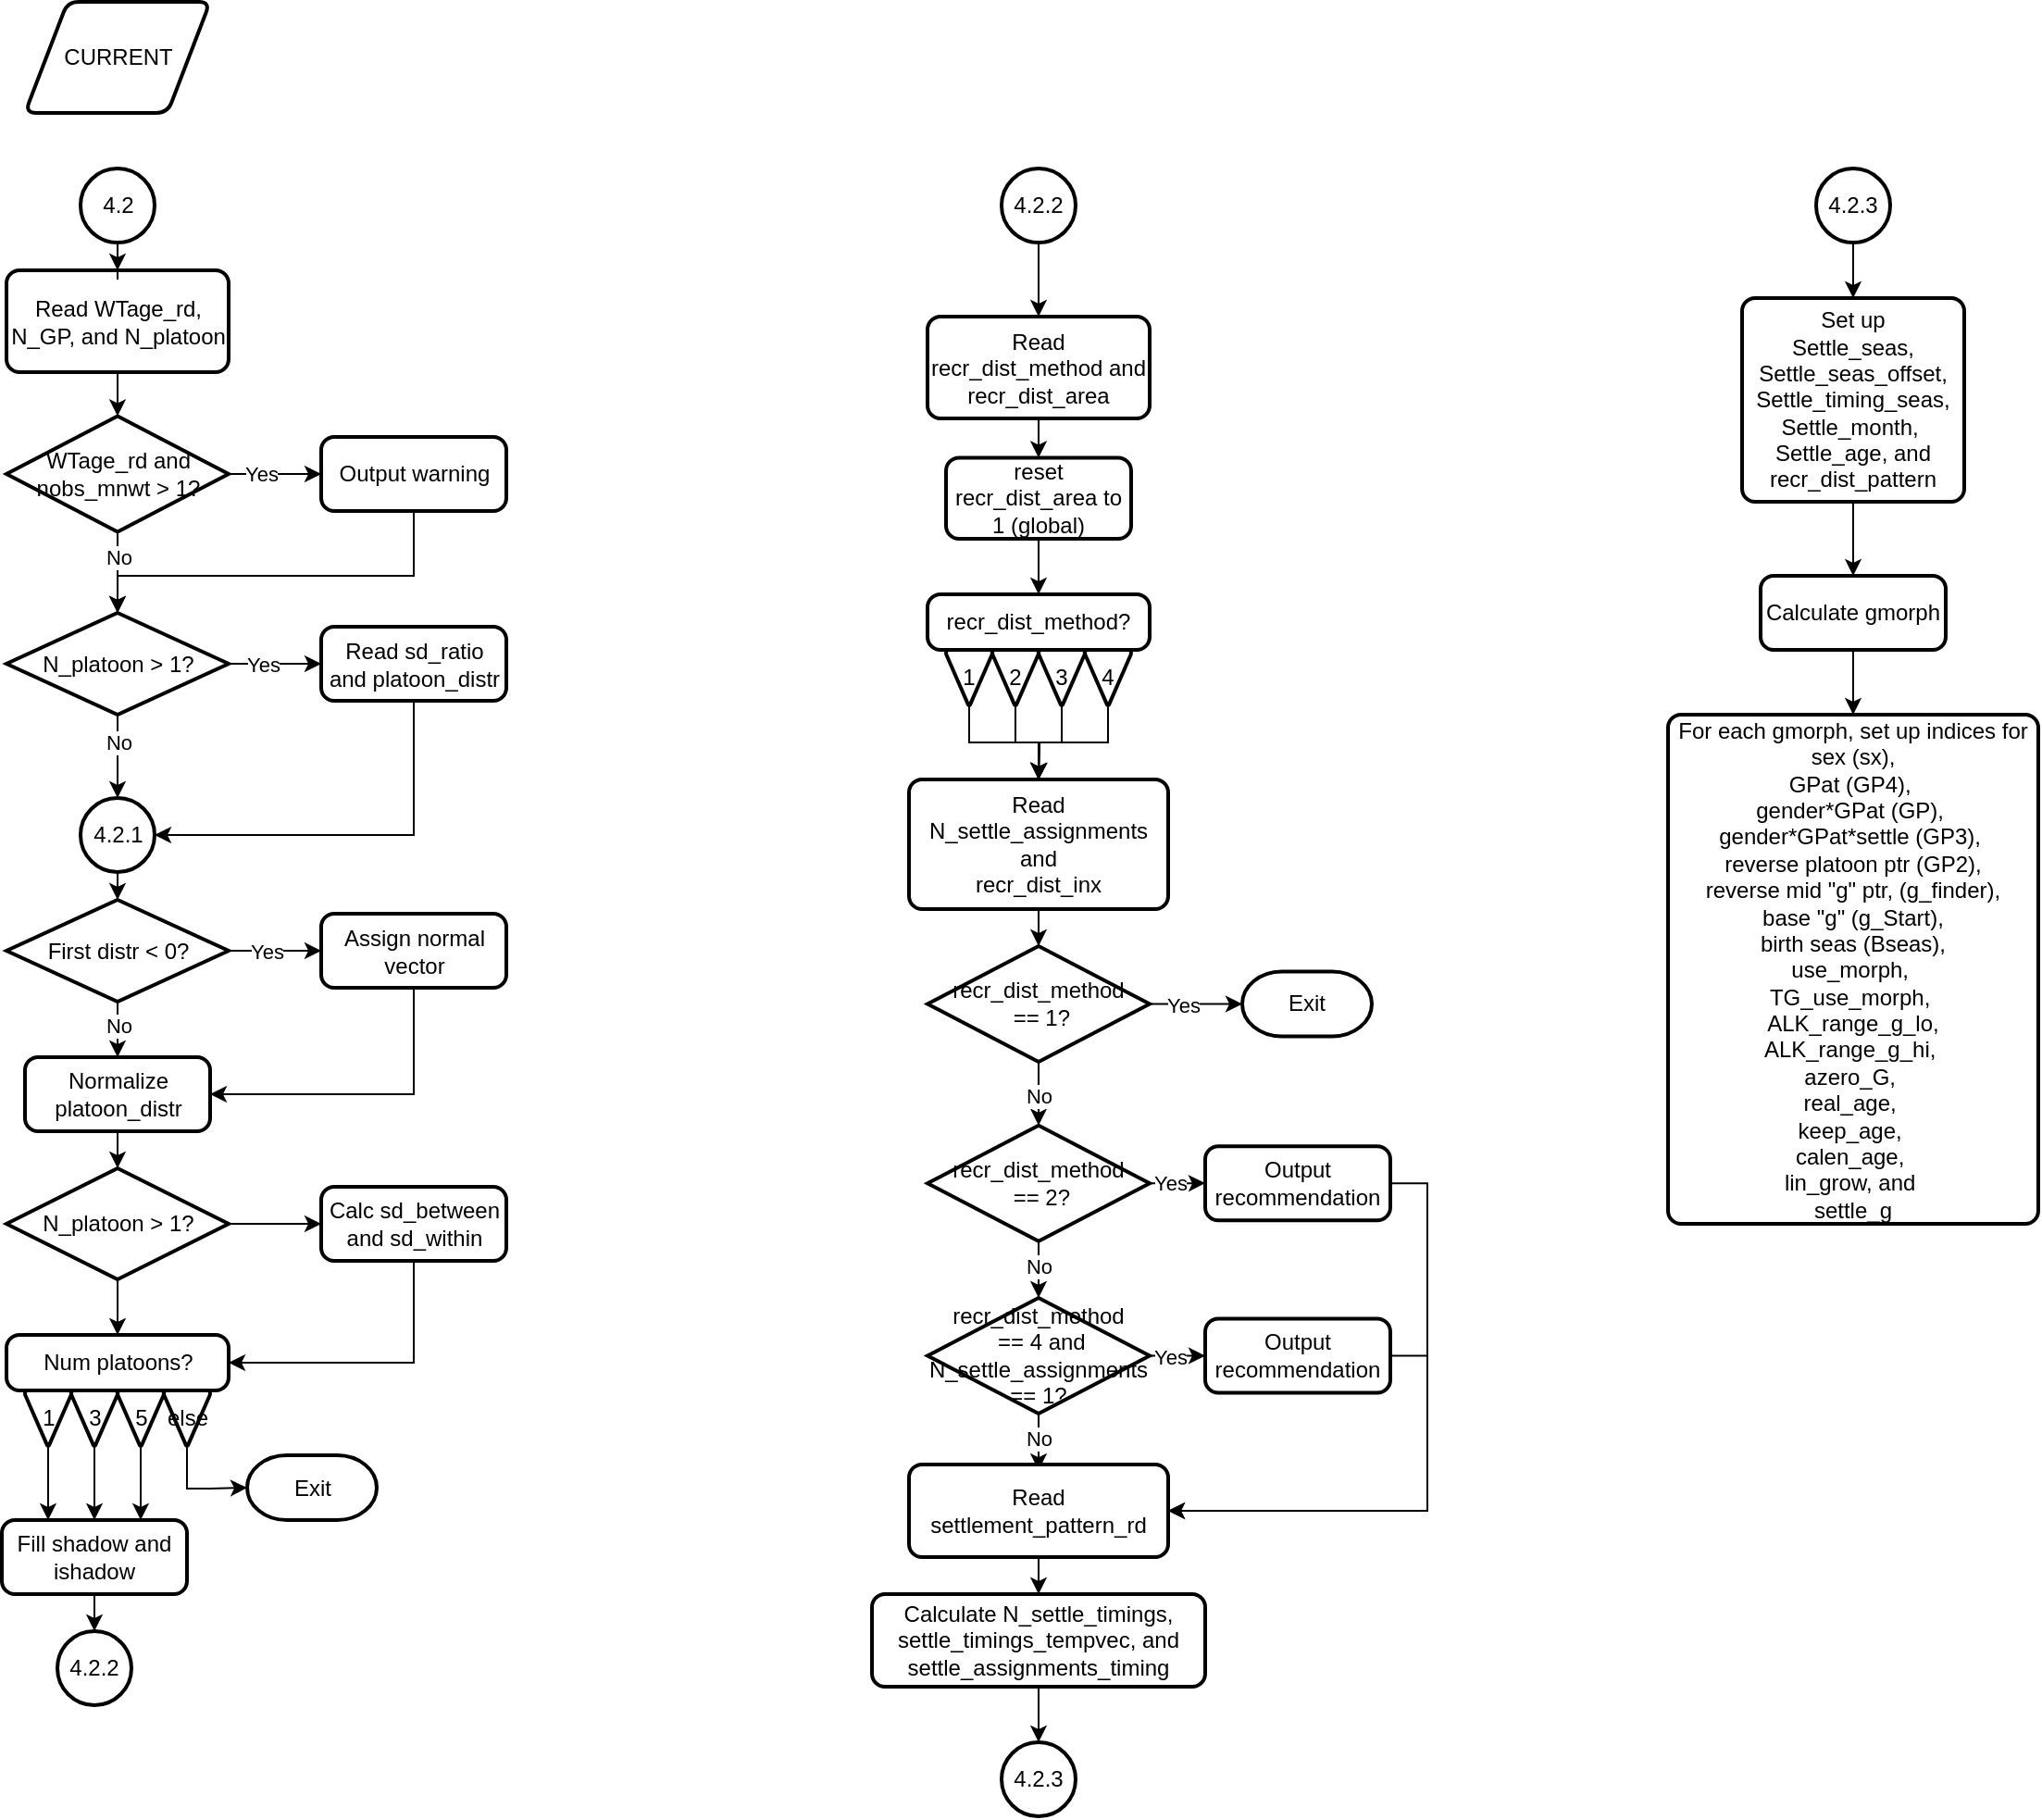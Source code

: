 <mxfile version="13.9.9" type="device"><diagram id="pMQ_ktxbFYmPSP1dJz-g" name="Page-1"><mxGraphModel dx="-333" dy="308" grid="1" gridSize="10" guides="1" tooltips="1" connect="1" arrows="1" fold="1" page="1" pageScale="1" pageWidth="850" pageHeight="1100" math="0" shadow="0"><root><mxCell id="0"/><mxCell id="1" parent="0"/><mxCell id="Vbi4pslGeBAqd3L0RzVf-1" style="edgeStyle=orthogonalEdgeStyle;rounded=0;orthogonalLoop=1;jettySize=auto;html=1;entryX=0.5;entryY=0;entryDx=0;entryDy=0;entryPerimeter=0;" parent="1" source="Vbi4pslGeBAqd3L0RzVf-2" target="Vbi4pslGeBAqd3L0RzVf-7" edge="1"><mxGeometry relative="1" as="geometry"/></mxCell><mxCell id="Vbi4pslGeBAqd3L0RzVf-2" value="Read WTage_rd, N_GP, and N_platoon" style="rounded=1;whiteSpace=wrap;html=1;absoluteArcSize=1;arcSize=14;strokeWidth=2;" parent="1" vertex="1"><mxGeometry x="922.5" y="215" width="120" height="55" as="geometry"/></mxCell><mxCell id="Vbi4pslGeBAqd3L0RzVf-3" style="edgeStyle=orthogonalEdgeStyle;rounded=0;orthogonalLoop=1;jettySize=auto;html=1;entryX=0;entryY=0.5;entryDx=0;entryDy=0;" parent="1" source="Vbi4pslGeBAqd3L0RzVf-7" target="Vbi4pslGeBAqd3L0RzVf-9" edge="1"><mxGeometry relative="1" as="geometry"/></mxCell><mxCell id="Vbi4pslGeBAqd3L0RzVf-4" value="Yes" style="edgeLabel;html=1;align=center;verticalAlign=middle;resizable=0;points=[];" parent="Vbi4pslGeBAqd3L0RzVf-3" vertex="1" connectable="0"><mxGeometry x="-0.297" relative="1" as="geometry"><mxPoint as="offset"/></mxGeometry></mxCell><mxCell id="Vbi4pslGeBAqd3L0RzVf-5" style="edgeStyle=orthogonalEdgeStyle;rounded=0;orthogonalLoop=1;jettySize=auto;html=1;" parent="1" source="Vbi4pslGeBAqd3L0RzVf-7" target="Vbi4pslGeBAqd3L0RzVf-14" edge="1"><mxGeometry relative="1" as="geometry"/></mxCell><mxCell id="Vbi4pslGeBAqd3L0RzVf-6" value="No" style="edgeLabel;html=1;align=center;verticalAlign=middle;resizable=0;points=[];" parent="Vbi4pslGeBAqd3L0RzVf-5" vertex="1" connectable="0"><mxGeometry x="0.158" y="-6" relative="1" as="geometry"><mxPoint x="6" y="-11.58" as="offset"/></mxGeometry></mxCell><mxCell id="Vbi4pslGeBAqd3L0RzVf-7" value="&lt;span&gt;WTage_rd and nobs_mnwt &amp;gt; 1?&lt;/span&gt;" style="strokeWidth=2;html=1;shape=mxgraph.flowchart.decision;whiteSpace=wrap;" parent="1" vertex="1"><mxGeometry x="922.5" y="293.75" width="120" height="62.5" as="geometry"/></mxCell><mxCell id="Vbi4pslGeBAqd3L0RzVf-8" style="edgeStyle=orthogonalEdgeStyle;rounded=0;orthogonalLoop=1;jettySize=auto;html=1;" parent="1" source="Vbi4pslGeBAqd3L0RzVf-9" target="Vbi4pslGeBAqd3L0RzVf-14" edge="1"><mxGeometry relative="1" as="geometry"><Array as="points"><mxPoint x="1142.5" y="380"/><mxPoint x="982.5" y="380"/></Array></mxGeometry></mxCell><mxCell id="Vbi4pslGeBAqd3L0RzVf-9" value="Output warning" style="rounded=1;whiteSpace=wrap;html=1;absoluteArcSize=1;arcSize=14;strokeWidth=2;" parent="1" vertex="1"><mxGeometry x="1092.5" y="305" width="100" height="40" as="geometry"/></mxCell><mxCell id="Vbi4pslGeBAqd3L0RzVf-10" style="edgeStyle=orthogonalEdgeStyle;rounded=0;orthogonalLoop=1;jettySize=auto;html=1;entryX=0;entryY=0.5;entryDx=0;entryDy=0;" parent="1" source="Vbi4pslGeBAqd3L0RzVf-14" target="Vbi4pslGeBAqd3L0RzVf-16" edge="1"><mxGeometry relative="1" as="geometry"><Array as="points"><mxPoint x="1072.5" y="428"/><mxPoint x="1072.5" y="428"/></Array></mxGeometry></mxCell><mxCell id="Vbi4pslGeBAqd3L0RzVf-11" value="Yes" style="edgeLabel;html=1;align=center;verticalAlign=middle;resizable=0;points=[];" parent="Vbi4pslGeBAqd3L0RzVf-10" vertex="1" connectable="0"><mxGeometry x="-0.2" y="-2" relative="1" as="geometry"><mxPoint x="-2" y="-2" as="offset"/></mxGeometry></mxCell><mxCell id="Vbi4pslGeBAqd3L0RzVf-12" style="edgeStyle=orthogonalEdgeStyle;rounded=0;orthogonalLoop=1;jettySize=auto;html=1;entryX=0.5;entryY=0;entryDx=0;entryDy=0;entryPerimeter=0;" parent="1" source="Vbi4pslGeBAqd3L0RzVf-14" target="Vbi4pslGeBAqd3L0RzVf-18" edge="1"><mxGeometry relative="1" as="geometry"/></mxCell><mxCell id="Vbi4pslGeBAqd3L0RzVf-13" value="No" style="edgeLabel;html=1;align=center;verticalAlign=middle;resizable=0;points=[];" parent="Vbi4pslGeBAqd3L0RzVf-12" vertex="1" connectable="0"><mxGeometry x="0.2" y="-3" relative="1" as="geometry"><mxPoint x="3" y="-12" as="offset"/></mxGeometry></mxCell><mxCell id="Vbi4pslGeBAqd3L0RzVf-14" value="&lt;span&gt;N_platoon &amp;gt; 1?&lt;/span&gt;" style="strokeWidth=2;html=1;shape=mxgraph.flowchart.decision;whiteSpace=wrap;" parent="1" vertex="1"><mxGeometry x="922.5" y="400" width="120" height="55" as="geometry"/></mxCell><mxCell id="Vbi4pslGeBAqd3L0RzVf-15" style="edgeStyle=orthogonalEdgeStyle;rounded=0;orthogonalLoop=1;jettySize=auto;html=1;entryX=1;entryY=0.5;entryDx=0;entryDy=0;entryPerimeter=0;" parent="1" source="Vbi4pslGeBAqd3L0RzVf-16" target="Vbi4pslGeBAqd3L0RzVf-18" edge="1"><mxGeometry relative="1" as="geometry"><Array as="points"><mxPoint x="1142.5" y="520"/></Array></mxGeometry></mxCell><mxCell id="Vbi4pslGeBAqd3L0RzVf-16" value="Read sd_ratio and platoon_distr" style="rounded=1;whiteSpace=wrap;html=1;absoluteArcSize=1;arcSize=14;strokeWidth=2;" parent="1" vertex="1"><mxGeometry x="1092.5" y="407.5" width="100" height="40" as="geometry"/></mxCell><mxCell id="Vbi4pslGeBAqd3L0RzVf-17" style="edgeStyle=orthogonalEdgeStyle;rounded=0;orthogonalLoop=1;jettySize=auto;html=1;entryX=0.5;entryY=0;entryDx=0;entryDy=0;entryPerimeter=0;" parent="1" source="Vbi4pslGeBAqd3L0RzVf-18" target="Vbi4pslGeBAqd3L0RzVf-25" edge="1"><mxGeometry relative="1" as="geometry"/></mxCell><mxCell id="Vbi4pslGeBAqd3L0RzVf-18" value="4.2.1" style="strokeWidth=2;html=1;shape=mxgraph.flowchart.start_2;whiteSpace=wrap;" parent="1" vertex="1"><mxGeometry x="962.5" y="500" width="40" height="40" as="geometry"/></mxCell><mxCell id="Vbi4pslGeBAqd3L0RzVf-19" style="edgeStyle=orthogonalEdgeStyle;rounded=0;orthogonalLoop=1;jettySize=auto;html=1;" parent="1" source="Vbi4pslGeBAqd3L0RzVf-20" target="Vbi4pslGeBAqd3L0RzVf-2" edge="1"><mxGeometry relative="1" as="geometry"/></mxCell><mxCell id="Vbi4pslGeBAqd3L0RzVf-20" value="4.2" style="strokeWidth=2;html=1;shape=mxgraph.flowchart.start_2;whiteSpace=wrap;" parent="1" vertex="1"><mxGeometry x="962.5" y="160" width="40" height="40" as="geometry"/></mxCell><mxCell id="Vbi4pslGeBAqd3L0RzVf-21" style="edgeStyle=orthogonalEdgeStyle;rounded=0;orthogonalLoop=1;jettySize=auto;html=1;entryX=0;entryY=0.5;entryDx=0;entryDy=0;" parent="1" source="Vbi4pslGeBAqd3L0RzVf-25" target="Vbi4pslGeBAqd3L0RzVf-27" edge="1"><mxGeometry relative="1" as="geometry"/></mxCell><mxCell id="Vbi4pslGeBAqd3L0RzVf-22" value="Yes" style="edgeLabel;html=1;align=center;verticalAlign=middle;resizable=0;points=[];" parent="Vbi4pslGeBAqd3L0RzVf-21" vertex="1" connectable="0"><mxGeometry x="0.2" y="3" relative="1" as="geometry"><mxPoint x="-10" y="3" as="offset"/></mxGeometry></mxCell><mxCell id="Vbi4pslGeBAqd3L0RzVf-23" style="edgeStyle=orthogonalEdgeStyle;rounded=0;orthogonalLoop=1;jettySize=auto;html=1;entryX=0.5;entryY=0;entryDx=0;entryDy=0;" parent="1" source="Vbi4pslGeBAqd3L0RzVf-25" target="Vbi4pslGeBAqd3L0RzVf-29" edge="1"><mxGeometry relative="1" as="geometry"/></mxCell><mxCell id="Vbi4pslGeBAqd3L0RzVf-24" value="No" style="edgeLabel;html=1;align=center;verticalAlign=middle;resizable=0;points=[];" parent="Vbi4pslGeBAqd3L0RzVf-23" vertex="1" connectable="0"><mxGeometry x="0.477" relative="1" as="geometry"><mxPoint y="-4.64" as="offset"/></mxGeometry></mxCell><mxCell id="Vbi4pslGeBAqd3L0RzVf-25" value="&lt;span&gt;First distr &amp;lt; 0?&lt;/span&gt;" style="strokeWidth=2;html=1;shape=mxgraph.flowchart.decision;whiteSpace=wrap;" parent="1" vertex="1"><mxGeometry x="922.5" y="555" width="120" height="55" as="geometry"/></mxCell><mxCell id="Vbi4pslGeBAqd3L0RzVf-26" style="edgeStyle=orthogonalEdgeStyle;rounded=0;orthogonalLoop=1;jettySize=auto;html=1;" parent="1" source="Vbi4pslGeBAqd3L0RzVf-27" target="Vbi4pslGeBAqd3L0RzVf-29" edge="1"><mxGeometry relative="1" as="geometry"><Array as="points"><mxPoint x="1142.5" y="660"/></Array></mxGeometry></mxCell><mxCell id="Vbi4pslGeBAqd3L0RzVf-27" value="Assign normal vector" style="rounded=1;whiteSpace=wrap;html=1;absoluteArcSize=1;arcSize=14;strokeWidth=2;" parent="1" vertex="1"><mxGeometry x="1092.5" y="562.5" width="100" height="40" as="geometry"/></mxCell><mxCell id="Vbi4pslGeBAqd3L0RzVf-28" style="edgeStyle=orthogonalEdgeStyle;rounded=0;orthogonalLoop=1;jettySize=auto;html=1;entryX=0.5;entryY=0;entryDx=0;entryDy=0;entryPerimeter=0;" parent="1" source="Vbi4pslGeBAqd3L0RzVf-29" target="Vbi4pslGeBAqd3L0RzVf-32" edge="1"><mxGeometry relative="1" as="geometry"/></mxCell><mxCell id="Vbi4pslGeBAqd3L0RzVf-29" value="Normalize platoon_distr" style="rounded=1;whiteSpace=wrap;html=1;absoluteArcSize=1;arcSize=14;strokeWidth=2;" parent="1" vertex="1"><mxGeometry x="932.5" y="640" width="100" height="40" as="geometry"/></mxCell><mxCell id="Vbi4pslGeBAqd3L0RzVf-30" style="edgeStyle=orthogonalEdgeStyle;rounded=0;orthogonalLoop=1;jettySize=auto;html=1;entryX=0.5;entryY=0;entryDx=0;entryDy=0;" parent="1" source="Vbi4pslGeBAqd3L0RzVf-32" target="Vbi4pslGeBAqd3L0RzVf-40" edge="1"><mxGeometry relative="1" as="geometry"/></mxCell><mxCell id="Vbi4pslGeBAqd3L0RzVf-31" style="edgeStyle=orthogonalEdgeStyle;rounded=0;orthogonalLoop=1;jettySize=auto;html=1;entryX=0;entryY=0.5;entryDx=0;entryDy=0;" parent="1" source="Vbi4pslGeBAqd3L0RzVf-32" target="Vbi4pslGeBAqd3L0RzVf-45" edge="1"><mxGeometry relative="1" as="geometry"/></mxCell><mxCell id="Vbi4pslGeBAqd3L0RzVf-32" value="&lt;span&gt;N_platoon &amp;gt; 1?&lt;/span&gt;" style="strokeWidth=2;html=1;shape=mxgraph.flowchart.decision;whiteSpace=wrap;" parent="1" vertex="1"><mxGeometry x="922.5" y="700" width="120" height="60" as="geometry"/></mxCell><mxCell id="Vbi4pslGeBAqd3L0RzVf-33" value="Exit" style="strokeWidth=2;html=1;shape=mxgraph.flowchart.terminator;whiteSpace=wrap;" parent="1" vertex="1"><mxGeometry x="1052.5" y="855" width="70" height="35" as="geometry"/></mxCell><mxCell id="Vbi4pslGeBAqd3L0RzVf-34" value="" style="group" parent="1" vertex="1" connectable="0"><mxGeometry x="932.5" y="790" width="110" height="90" as="geometry"/></mxCell><mxCell id="Vbi4pslGeBAqd3L0RzVf-35" value="" style="group" parent="Vbi4pslGeBAqd3L0RzVf-34" vertex="1" connectable="0"><mxGeometry x="-10" width="120" height="80" as="geometry"/></mxCell><mxCell id="Vbi4pslGeBAqd3L0RzVf-36" value="1" style="strokeWidth=2;html=1;shape=mxgraph.flowchart.merge_or_storage;whiteSpace=wrap;" parent="Vbi4pslGeBAqd3L0RzVf-35" vertex="1"><mxGeometry x="10" y="30" width="25" height="30" as="geometry"/></mxCell><mxCell id="Vbi4pslGeBAqd3L0RzVf-37" value="3" style="strokeWidth=2;html=1;shape=mxgraph.flowchart.merge_or_storage;whiteSpace=wrap;" parent="Vbi4pslGeBAqd3L0RzVf-35" vertex="1"><mxGeometry x="35" y="30" width="25" height="30" as="geometry"/></mxCell><mxCell id="Vbi4pslGeBAqd3L0RzVf-38" value="5" style="strokeWidth=2;html=1;shape=mxgraph.flowchart.merge_or_storage;whiteSpace=wrap;" parent="Vbi4pslGeBAqd3L0RzVf-35" vertex="1"><mxGeometry x="60" y="30" width="25" height="30" as="geometry"/></mxCell><mxCell id="Vbi4pslGeBAqd3L0RzVf-39" value="else" style="strokeWidth=2;html=1;shape=mxgraph.flowchart.merge_or_storage;whiteSpace=wrap;" parent="Vbi4pslGeBAqd3L0RzVf-35" vertex="1"><mxGeometry x="85" y="30" width="25" height="30" as="geometry"/></mxCell><mxCell id="Vbi4pslGeBAqd3L0RzVf-40" value="Num platoons?" style="rounded=1;whiteSpace=wrap;html=1;absoluteArcSize=1;arcSize=14;strokeWidth=2;" parent="Vbi4pslGeBAqd3L0RzVf-35" vertex="1"><mxGeometry width="120" height="30" as="geometry"/></mxCell><mxCell id="Vbi4pslGeBAqd3L0RzVf-41" style="edgeStyle=orthogonalEdgeStyle;rounded=0;orthogonalLoop=1;jettySize=auto;html=1;entryX=0.5;entryY=0;entryDx=0;entryDy=0;entryPerimeter=0;" parent="1" source="Vbi4pslGeBAqd3L0RzVf-42" target="Vbi4pslGeBAqd3L0RzVf-43" edge="1"><mxGeometry relative="1" as="geometry"/></mxCell><mxCell id="Vbi4pslGeBAqd3L0RzVf-42" value="Fill shadow and ishadow" style="rounded=1;whiteSpace=wrap;html=1;absoluteArcSize=1;arcSize=14;strokeWidth=2;" parent="1" vertex="1"><mxGeometry x="920" y="890" width="100" height="40" as="geometry"/></mxCell><mxCell id="Vbi4pslGeBAqd3L0RzVf-43" value="4.2.2" style="strokeWidth=2;html=1;shape=mxgraph.flowchart.start_2;whiteSpace=wrap;" parent="1" vertex="1"><mxGeometry x="950" y="950" width="40" height="40" as="geometry"/></mxCell><mxCell id="Vbi4pslGeBAqd3L0RzVf-44" style="edgeStyle=orthogonalEdgeStyle;rounded=0;orthogonalLoop=1;jettySize=auto;html=1;entryX=1;entryY=0.5;entryDx=0;entryDy=0;" parent="1" source="Vbi4pslGeBAqd3L0RzVf-45" target="Vbi4pslGeBAqd3L0RzVf-40" edge="1"><mxGeometry relative="1" as="geometry"><Array as="points"><mxPoint x="1142.5" y="805"/></Array></mxGeometry></mxCell><mxCell id="Vbi4pslGeBAqd3L0RzVf-45" value="Calc sd_between and sd_within" style="rounded=1;whiteSpace=wrap;html=1;absoluteArcSize=1;arcSize=14;strokeWidth=2;" parent="1" vertex="1"><mxGeometry x="1092.5" y="710" width="100" height="40" as="geometry"/></mxCell><mxCell id="Vbi4pslGeBAqd3L0RzVf-46" style="edgeStyle=orthogonalEdgeStyle;rounded=0;orthogonalLoop=1;jettySize=auto;html=1;entryX=0.25;entryY=0;entryDx=0;entryDy=0;" parent="1" source="Vbi4pslGeBAqd3L0RzVf-36" target="Vbi4pslGeBAqd3L0RzVf-42" edge="1"><mxGeometry relative="1" as="geometry"/></mxCell><mxCell id="Vbi4pslGeBAqd3L0RzVf-47" style="edgeStyle=orthogonalEdgeStyle;rounded=0;orthogonalLoop=1;jettySize=auto;html=1;" parent="1" source="Vbi4pslGeBAqd3L0RzVf-37" target="Vbi4pslGeBAqd3L0RzVf-42" edge="1"><mxGeometry relative="1" as="geometry"/></mxCell><mxCell id="Vbi4pslGeBAqd3L0RzVf-48" style="edgeStyle=orthogonalEdgeStyle;rounded=0;orthogonalLoop=1;jettySize=auto;html=1;entryX=0.75;entryY=0;entryDx=0;entryDy=0;" parent="1" source="Vbi4pslGeBAqd3L0RzVf-38" target="Vbi4pslGeBAqd3L0RzVf-42" edge="1"><mxGeometry relative="1" as="geometry"/></mxCell><mxCell id="Vbi4pslGeBAqd3L0RzVf-49" style="edgeStyle=orthogonalEdgeStyle;rounded=0;orthogonalLoop=1;jettySize=auto;html=1;entryX=0;entryY=0.5;entryDx=0;entryDy=0;entryPerimeter=0;" parent="1" source="Vbi4pslGeBAqd3L0RzVf-39" target="Vbi4pslGeBAqd3L0RzVf-33" edge="1"><mxGeometry relative="1" as="geometry"><Array as="points"><mxPoint x="1020.5" y="873"/><mxPoint x="1032.5" y="873"/></Array></mxGeometry></mxCell><mxCell id="Vbi4pslGeBAqd3L0RzVf-90" value="CURRENT" style="shape=parallelogram;html=1;strokeWidth=2;perimeter=parallelogramPerimeter;whiteSpace=wrap;rounded=1;arcSize=12;size=0.23;" parent="1" vertex="1"><mxGeometry x="932.5" y="70" width="100" height="60" as="geometry"/></mxCell><mxCell id="StFH6bYjB57cEFj2PVid-21" style="edgeStyle=orthogonalEdgeStyle;rounded=0;orthogonalLoop=1;jettySize=auto;html=1;entryX=0.5;entryY=0;entryDx=0;entryDy=0;" edge="1" parent="1" source="Vbi4pslGeBAqd3L0RzVf-95" target="StFH6bYjB57cEFj2PVid-1"><mxGeometry relative="1" as="geometry"/></mxCell><mxCell id="Vbi4pslGeBAqd3L0RzVf-95" value="4.2.2" style="strokeWidth=2;html=1;shape=mxgraph.flowchart.start_2;whiteSpace=wrap;" parent="1" vertex="1"><mxGeometry x="1460" y="160" width="40" height="40" as="geometry"/></mxCell><mxCell id="StFH6bYjB57cEFj2PVid-22" style="edgeStyle=orthogonalEdgeStyle;rounded=0;orthogonalLoop=1;jettySize=auto;html=1;" edge="1" parent="1" source="StFH6bYjB57cEFj2PVid-1" target="StFH6bYjB57cEFj2PVid-2"><mxGeometry relative="1" as="geometry"/></mxCell><mxCell id="StFH6bYjB57cEFj2PVid-1" value="Read recr_dist_method and recr_dist_area" style="rounded=1;whiteSpace=wrap;html=1;absoluteArcSize=1;arcSize=14;strokeWidth=2;" vertex="1" parent="1"><mxGeometry x="1420" y="240" width="120" height="55" as="geometry"/></mxCell><mxCell id="StFH6bYjB57cEFj2PVid-23" style="edgeStyle=orthogonalEdgeStyle;rounded=0;orthogonalLoop=1;jettySize=auto;html=1;" edge="1" parent="1" source="StFH6bYjB57cEFj2PVid-2" target="StFH6bYjB57cEFj2PVid-10"><mxGeometry relative="1" as="geometry"/></mxCell><mxCell id="StFH6bYjB57cEFj2PVid-2" value="reset recr_dist_area to 1 (global)" style="rounded=1;whiteSpace=wrap;html=1;absoluteArcSize=1;arcSize=14;strokeWidth=2;" vertex="1" parent="1"><mxGeometry x="1430" y="316.25" width="100" height="43.75" as="geometry"/></mxCell><mxCell id="StFH6bYjB57cEFj2PVid-4" value="" style="group" vertex="1" connectable="0" parent="1"><mxGeometry x="1432.5" y="390" width="110" height="90" as="geometry"/></mxCell><mxCell id="StFH6bYjB57cEFj2PVid-5" value="" style="group" vertex="1" connectable="0" parent="StFH6bYjB57cEFj2PVid-4"><mxGeometry x="-12.5" width="120" height="80" as="geometry"/></mxCell><mxCell id="StFH6bYjB57cEFj2PVid-6" value="1" style="strokeWidth=2;html=1;shape=mxgraph.flowchart.merge_or_storage;whiteSpace=wrap;" vertex="1" parent="StFH6bYjB57cEFj2PVid-5"><mxGeometry x="10" y="30" width="25" height="30" as="geometry"/></mxCell><mxCell id="StFH6bYjB57cEFj2PVid-7" value="2" style="strokeWidth=2;html=1;shape=mxgraph.flowchart.merge_or_storage;whiteSpace=wrap;" vertex="1" parent="StFH6bYjB57cEFj2PVid-5"><mxGeometry x="35" y="30" width="25" height="30" as="geometry"/></mxCell><mxCell id="StFH6bYjB57cEFj2PVid-8" value="3" style="strokeWidth=2;html=1;shape=mxgraph.flowchart.merge_or_storage;whiteSpace=wrap;" vertex="1" parent="StFH6bYjB57cEFj2PVid-5"><mxGeometry x="60" y="30" width="25" height="30" as="geometry"/></mxCell><mxCell id="StFH6bYjB57cEFj2PVid-9" value="4" style="strokeWidth=2;html=1;shape=mxgraph.flowchart.merge_or_storage;whiteSpace=wrap;" vertex="1" parent="StFH6bYjB57cEFj2PVid-5"><mxGeometry x="85" y="30" width="25" height="30" as="geometry"/></mxCell><mxCell id="StFH6bYjB57cEFj2PVid-10" value="recr_dist_method?" style="rounded=1;whiteSpace=wrap;html=1;absoluteArcSize=1;arcSize=14;strokeWidth=2;" vertex="1" parent="StFH6bYjB57cEFj2PVid-5"><mxGeometry width="120" height="30" as="geometry"/></mxCell><mxCell id="StFH6bYjB57cEFj2PVid-32" style="edgeStyle=orthogonalEdgeStyle;rounded=0;orthogonalLoop=1;jettySize=auto;html=1;" edge="1" parent="1" source="StFH6bYjB57cEFj2PVid-11" target="StFH6bYjB57cEFj2PVid-28"><mxGeometry relative="1" as="geometry"/></mxCell><mxCell id="StFH6bYjB57cEFj2PVid-11" value="Read N_settle_assignments and&lt;br&gt;recr_dist_inx" style="rounded=1;whiteSpace=wrap;html=1;absoluteArcSize=1;arcSize=14;strokeWidth=2;" vertex="1" parent="1"><mxGeometry x="1410" y="490" width="140" height="70" as="geometry"/></mxCell><mxCell id="StFH6bYjB57cEFj2PVid-17" style="edgeStyle=orthogonalEdgeStyle;rounded=0;orthogonalLoop=1;jettySize=auto;html=1;entryX=0.5;entryY=0;entryDx=0;entryDy=0;" edge="1" parent="1" source="StFH6bYjB57cEFj2PVid-6" target="StFH6bYjB57cEFj2PVid-11"><mxGeometry relative="1" as="geometry"/></mxCell><mxCell id="StFH6bYjB57cEFj2PVid-18" style="edgeStyle=orthogonalEdgeStyle;rounded=0;orthogonalLoop=1;jettySize=auto;html=1;" edge="1" parent="1" source="StFH6bYjB57cEFj2PVid-7"><mxGeometry relative="1" as="geometry"><mxPoint x="1480" y="490" as="targetPoint"/></mxGeometry></mxCell><mxCell id="StFH6bYjB57cEFj2PVid-19" style="edgeStyle=orthogonalEdgeStyle;rounded=0;orthogonalLoop=1;jettySize=auto;html=1;" edge="1" parent="1" source="StFH6bYjB57cEFj2PVid-8"><mxGeometry relative="1" as="geometry"><mxPoint x="1480" y="490" as="targetPoint"/></mxGeometry></mxCell><mxCell id="StFH6bYjB57cEFj2PVid-20" style="edgeStyle=orthogonalEdgeStyle;rounded=0;orthogonalLoop=1;jettySize=auto;html=1;" edge="1" parent="1" source="StFH6bYjB57cEFj2PVid-9"><mxGeometry relative="1" as="geometry"><mxPoint x="1480" y="490" as="targetPoint"/><Array as="points"><mxPoint x="1518" y="470"/><mxPoint x="1480" y="470"/></Array></mxGeometry></mxCell><mxCell id="StFH6bYjB57cEFj2PVid-24" style="edgeStyle=orthogonalEdgeStyle;rounded=0;orthogonalLoop=1;jettySize=auto;html=1;entryX=0;entryY=0.5;entryDx=0;entryDy=0;" edge="1" parent="1" source="StFH6bYjB57cEFj2PVid-28"><mxGeometry relative="1" as="geometry"><mxPoint x="1590" y="611.25" as="targetPoint"/></mxGeometry></mxCell><mxCell id="StFH6bYjB57cEFj2PVid-25" value="Yes" style="edgeLabel;html=1;align=center;verticalAlign=middle;resizable=0;points=[];" vertex="1" connectable="0" parent="StFH6bYjB57cEFj2PVid-24"><mxGeometry x="-0.297" relative="1" as="geometry"><mxPoint as="offset"/></mxGeometry></mxCell><mxCell id="StFH6bYjB57cEFj2PVid-26" style="edgeStyle=orthogonalEdgeStyle;rounded=0;orthogonalLoop=1;jettySize=auto;html=1;entryX=0.5;entryY=0;entryDx=0;entryDy=0;entryPerimeter=0;" edge="1" parent="1" source="StFH6bYjB57cEFj2PVid-28" target="StFH6bYjB57cEFj2PVid-44"><mxGeometry relative="1" as="geometry"><mxPoint x="1480" y="686.25" as="targetPoint"/></mxGeometry></mxCell><mxCell id="StFH6bYjB57cEFj2PVid-27" value="No" style="edgeLabel;html=1;align=center;verticalAlign=middle;resizable=0;points=[];" vertex="1" connectable="0" parent="StFH6bYjB57cEFj2PVid-26"><mxGeometry x="0.158" y="-6" relative="1" as="geometry"><mxPoint x="6" y="2.55" as="offset"/></mxGeometry></mxCell><mxCell id="StFH6bYjB57cEFj2PVid-28" value="&lt;span&gt;recr_dist_method&lt;br&gt;&amp;nbsp;== 1?&lt;/span&gt;" style="strokeWidth=2;html=1;shape=mxgraph.flowchart.decision;whiteSpace=wrap;" vertex="1" parent="1"><mxGeometry x="1420" y="580" width="120" height="62.5" as="geometry"/></mxCell><mxCell id="StFH6bYjB57cEFj2PVid-31" value="Exit" style="strokeWidth=2;html=1;shape=mxgraph.flowchart.terminator;whiteSpace=wrap;" vertex="1" parent="1"><mxGeometry x="1590" y="593.75" width="70" height="35" as="geometry"/></mxCell><mxCell id="StFH6bYjB57cEFj2PVid-66" style="edgeStyle=orthogonalEdgeStyle;rounded=0;orthogonalLoop=1;jettySize=auto;html=1;entryX=1;entryY=0.5;entryDx=0;entryDy=0;" edge="1" parent="1" source="StFH6bYjB57cEFj2PVid-38" target="StFH6bYjB57cEFj2PVid-58"><mxGeometry relative="1" as="geometry"><Array as="points"><mxPoint x="1690" y="708"/><mxPoint x="1690" y="885"/></Array></mxGeometry></mxCell><mxCell id="StFH6bYjB57cEFj2PVid-38" value="Output recommendation" style="rounded=1;whiteSpace=wrap;html=1;absoluteArcSize=1;arcSize=14;strokeWidth=2;" vertex="1" parent="1"><mxGeometry x="1570" y="688.13" width="100" height="40" as="geometry"/></mxCell><mxCell id="StFH6bYjB57cEFj2PVid-40" style="edgeStyle=orthogonalEdgeStyle;rounded=0;orthogonalLoop=1;jettySize=auto;html=1;" edge="1" parent="1" source="StFH6bYjB57cEFj2PVid-44"><mxGeometry relative="1" as="geometry"><mxPoint x="1570" y="708" as="targetPoint"/></mxGeometry></mxCell><mxCell id="StFH6bYjB57cEFj2PVid-41" value="Yes" style="edgeLabel;html=1;align=center;verticalAlign=middle;resizable=0;points=[];" vertex="1" connectable="0" parent="StFH6bYjB57cEFj2PVid-40"><mxGeometry x="-0.297" relative="1" as="geometry"><mxPoint as="offset"/></mxGeometry></mxCell><mxCell id="StFH6bYjB57cEFj2PVid-42" style="edgeStyle=orthogonalEdgeStyle;rounded=0;orthogonalLoop=1;jettySize=auto;html=1;" edge="1" parent="1" source="StFH6bYjB57cEFj2PVid-44"><mxGeometry relative="1" as="geometry"><mxPoint x="1480" y="770" as="targetPoint"/></mxGeometry></mxCell><mxCell id="StFH6bYjB57cEFj2PVid-43" value="No" style="edgeLabel;html=1;align=center;verticalAlign=middle;resizable=0;points=[];" vertex="1" connectable="0" parent="StFH6bYjB57cEFj2PVid-42"><mxGeometry x="0.158" y="-6" relative="1" as="geometry"><mxPoint x="6" y="-4.62" as="offset"/></mxGeometry></mxCell><mxCell id="StFH6bYjB57cEFj2PVid-44" value="&lt;span&gt;recr_dist_method&lt;br&gt;&amp;nbsp;== 2?&lt;/span&gt;" style="strokeWidth=2;html=1;shape=mxgraph.flowchart.decision;whiteSpace=wrap;" vertex="1" parent="1"><mxGeometry x="1420" y="676.88" width="120" height="62.5" as="geometry"/></mxCell><mxCell id="StFH6bYjB57cEFj2PVid-67" style="edgeStyle=orthogonalEdgeStyle;rounded=0;orthogonalLoop=1;jettySize=auto;html=1;entryX=1;entryY=0.5;entryDx=0;entryDy=0;" edge="1" parent="1" source="StFH6bYjB57cEFj2PVid-52" target="StFH6bYjB57cEFj2PVid-58"><mxGeometry relative="1" as="geometry"><Array as="points"><mxPoint x="1690" y="801"/><mxPoint x="1690" y="885"/></Array></mxGeometry></mxCell><mxCell id="StFH6bYjB57cEFj2PVid-52" value="Output recommendation" style="rounded=1;whiteSpace=wrap;html=1;absoluteArcSize=1;arcSize=14;strokeWidth=2;" vertex="1" parent="1"><mxGeometry x="1570" y="781.25" width="100" height="40" as="geometry"/></mxCell><mxCell id="StFH6bYjB57cEFj2PVid-53" style="edgeStyle=orthogonalEdgeStyle;rounded=0;orthogonalLoop=1;jettySize=auto;html=1;" edge="1" parent="1" source="StFH6bYjB57cEFj2PVid-57" target="StFH6bYjB57cEFj2PVid-52"><mxGeometry relative="1" as="geometry"><mxPoint x="1565" y="801" as="targetPoint"/></mxGeometry></mxCell><mxCell id="StFH6bYjB57cEFj2PVid-54" value="Yes" style="edgeLabel;html=1;align=center;verticalAlign=middle;resizable=0;points=[];" vertex="1" connectable="0" parent="StFH6bYjB57cEFj2PVid-53"><mxGeometry x="-0.297" relative="1" as="geometry"><mxPoint as="offset"/></mxGeometry></mxCell><mxCell id="StFH6bYjB57cEFj2PVid-55" style="edgeStyle=orthogonalEdgeStyle;rounded=0;orthogonalLoop=1;jettySize=auto;html=1;" edge="1" parent="1" source="StFH6bYjB57cEFj2PVid-57"><mxGeometry relative="1" as="geometry"><mxPoint x="1480" y="863.12" as="targetPoint"/></mxGeometry></mxCell><mxCell id="StFH6bYjB57cEFj2PVid-56" value="No" style="edgeLabel;html=1;align=center;verticalAlign=middle;resizable=0;points=[];" vertex="1" connectable="0" parent="StFH6bYjB57cEFj2PVid-55"><mxGeometry x="0.158" y="-6" relative="1" as="geometry"><mxPoint x="6" y="-4.62" as="offset"/></mxGeometry></mxCell><mxCell id="StFH6bYjB57cEFj2PVid-57" value="&lt;span&gt;recr_dist_method&lt;br&gt;&amp;nbsp;== 4 and N_settle_assignments == 1?&lt;/span&gt;" style="strokeWidth=2;html=1;shape=mxgraph.flowchart.decision;whiteSpace=wrap;" vertex="1" parent="1"><mxGeometry x="1420" y="770" width="120" height="62.5" as="geometry"/></mxCell><mxCell id="StFH6bYjB57cEFj2PVid-62" style="edgeStyle=orthogonalEdgeStyle;rounded=0;orthogonalLoop=1;jettySize=auto;html=1;entryX=0.5;entryY=0;entryDx=0;entryDy=0;" edge="1" parent="1" source="StFH6bYjB57cEFj2PVid-58" target="StFH6bYjB57cEFj2PVid-59"><mxGeometry relative="1" as="geometry"/></mxCell><mxCell id="StFH6bYjB57cEFj2PVid-58" value="Read settlement_pattern_rd" style="rounded=1;whiteSpace=wrap;html=1;absoluteArcSize=1;arcSize=14;strokeWidth=2;" vertex="1" parent="1"><mxGeometry x="1410" y="860" width="140" height="50" as="geometry"/></mxCell><mxCell id="StFH6bYjB57cEFj2PVid-61" style="edgeStyle=orthogonalEdgeStyle;rounded=0;orthogonalLoop=1;jettySize=auto;html=1;" edge="1" parent="1" source="StFH6bYjB57cEFj2PVid-59" target="StFH6bYjB57cEFj2PVid-60"><mxGeometry relative="1" as="geometry"/></mxCell><mxCell id="StFH6bYjB57cEFj2PVid-59" value="Calculate N_settle_timings, settle_timings_tempvec, and settle_assignments_timing" style="rounded=1;whiteSpace=wrap;html=1;absoluteArcSize=1;arcSize=14;strokeWidth=2;" vertex="1" parent="1"><mxGeometry x="1390" y="930" width="180" height="50" as="geometry"/></mxCell><mxCell id="StFH6bYjB57cEFj2PVid-60" value="4.2.3" style="strokeWidth=2;html=1;shape=mxgraph.flowchart.start_2;whiteSpace=wrap;" vertex="1" parent="1"><mxGeometry x="1460" y="1010" width="40" height="40" as="geometry"/></mxCell><mxCell id="StFH6bYjB57cEFj2PVid-69" style="edgeStyle=orthogonalEdgeStyle;rounded=0;orthogonalLoop=1;jettySize=auto;html=1;" edge="1" parent="1" source="StFH6bYjB57cEFj2PVid-63" target="StFH6bYjB57cEFj2PVid-68"><mxGeometry relative="1" as="geometry"/></mxCell><mxCell id="StFH6bYjB57cEFj2PVid-63" value="4.2.3" style="strokeWidth=2;html=1;shape=mxgraph.flowchart.start_2;whiteSpace=wrap;" vertex="1" parent="1"><mxGeometry x="1900" y="160" width="40" height="40" as="geometry"/></mxCell><mxCell id="StFH6bYjB57cEFj2PVid-71" style="edgeStyle=orthogonalEdgeStyle;rounded=0;orthogonalLoop=1;jettySize=auto;html=1;entryX=0.5;entryY=0;entryDx=0;entryDy=0;" edge="1" parent="1" source="StFH6bYjB57cEFj2PVid-68" target="StFH6bYjB57cEFj2PVid-70"><mxGeometry relative="1" as="geometry"/></mxCell><mxCell id="StFH6bYjB57cEFj2PVid-68" value="Set up &lt;br&gt;Settle_seas, Settle_seas_offset, Settle_timing_seas,&lt;br&gt;Settle_month,&amp;nbsp;&lt;br&gt;Settle_age, and&lt;br&gt;recr_dist_pattern" style="rounded=1;whiteSpace=wrap;html=1;absoluteArcSize=1;arcSize=14;strokeWidth=2;" vertex="1" parent="1"><mxGeometry x="1860" y="230" width="120" height="110" as="geometry"/></mxCell><mxCell id="StFH6bYjB57cEFj2PVid-73" style="edgeStyle=orthogonalEdgeStyle;rounded=0;orthogonalLoop=1;jettySize=auto;html=1;" edge="1" parent="1" source="StFH6bYjB57cEFj2PVid-70" target="StFH6bYjB57cEFj2PVid-72"><mxGeometry relative="1" as="geometry"/></mxCell><mxCell id="StFH6bYjB57cEFj2PVid-70" value="Calculate gmorph" style="rounded=1;whiteSpace=wrap;html=1;absoluteArcSize=1;arcSize=14;strokeWidth=2;" vertex="1" parent="1"><mxGeometry x="1870" y="380" width="100" height="40" as="geometry"/></mxCell><mxCell id="StFH6bYjB57cEFj2PVid-72" value="For each gmorph, set up indices for&lt;br&gt;sex (sx), &lt;br&gt;GPat (GP4),&amp;nbsp;&lt;br&gt;gender*GPat (GP),&amp;nbsp;&lt;br&gt;gender*GPat*settle (GP3),&amp;nbsp;&lt;br&gt;reverse platoon ptr (GP2),&lt;br&gt;reverse mid &quot;g&quot; ptr, (g_finder),&lt;br&gt;base &quot;g&quot; (g_Start),&lt;br&gt;birth seas (Bseas),&lt;br&gt;use_morph,&amp;nbsp;&lt;br&gt;TG_use_morph,&amp;nbsp;&lt;br&gt;ALK_range_g_lo,&lt;br&gt;ALK_range_g_hi,&amp;nbsp;&lt;br&gt;azero_G,&amp;nbsp;&lt;br&gt;real_age,&amp;nbsp;&lt;br&gt;keep_age,&amp;nbsp;&lt;br&gt;calen_age,&amp;nbsp;&lt;br&gt;lin_grow, and&amp;nbsp;&lt;br&gt;settle_g" style="rounded=1;whiteSpace=wrap;html=1;absoluteArcSize=1;arcSize=14;strokeWidth=2;" vertex="1" parent="1"><mxGeometry x="1820" y="455" width="200" height="275" as="geometry"/></mxCell></root></mxGraphModel></diagram></mxfile>